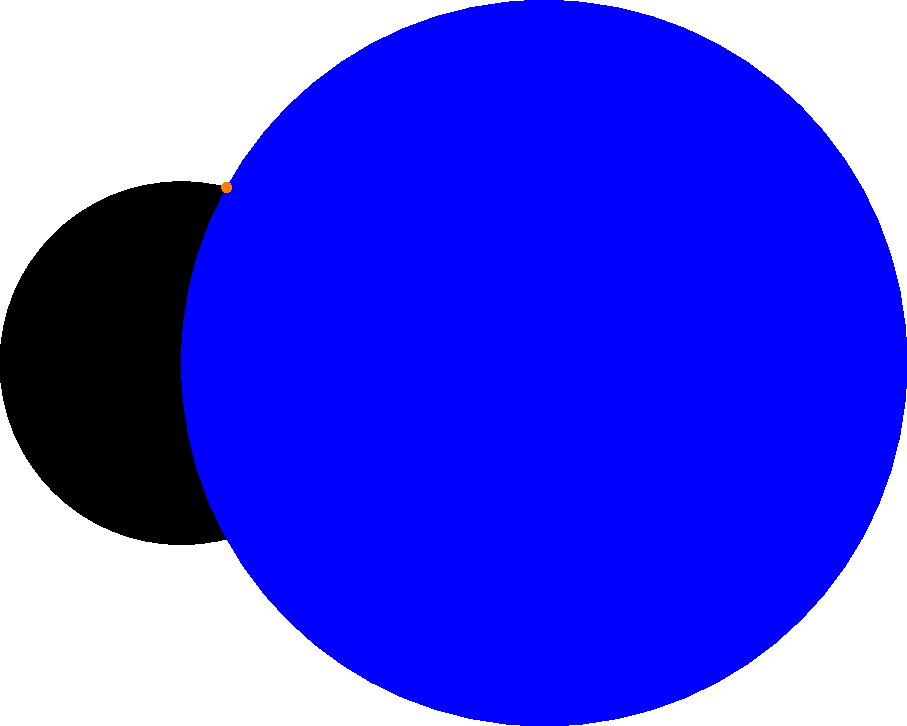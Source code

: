 size(16cm,0);
import math;
import graph;
real r,s;
pair a,b, common;
path circ1, circ2;
r=1; s=2;
a=(0,0);
b=(2,0);
circ1=circle(a,r);
circ2=circle(b,s);

fill(circ1,linewidth(1bp));
fill(circ2,1bp+blue);

common=intersectionpoint(circ1,circ2);

draw(common,5bp+orange);
